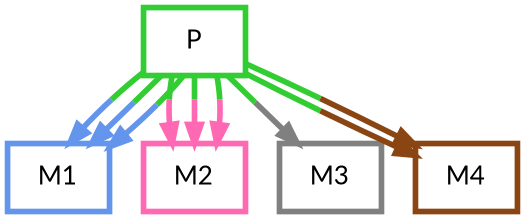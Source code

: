 digraph  {
dpi=600;size=3.5;
P [color="#32cd32", fillcolor=white, fontname=Lato, penwidth="3.0", shape=box];
M1 [color="#6495ed", fillcolor=white, fontname=Lato, penwidth="3.0", shape=box];
M2 [color="#ff69b4", fillcolor=white, fontname=Lato, penwidth="3.0", shape=box];
M3 [color="#808080", fillcolor=white, fontname=Lato, penwidth="3.0", shape=box];
M4 [color="#8b4513", fillcolor=white, fontname=Lato, penwidth="3.0", shape=box];
P -> M1  [color="#32cd32;0.5:#6495ed", key=0, penwidth=3];
P -> M1  [color="#32cd32;0.5:#6495ed", key=1, penwidth=3];
P -> M1  [color="#32cd32;0.5:#6495ed", key=2, penwidth=3];
P -> M2  [color="#32cd32;0.5:#ff69b4", key=0, penwidth=3];
P -> M2  [color="#32cd32;0.5:#ff69b4", key=1, penwidth=3];
P -> M2  [color="#32cd32;0.5:#ff69b4", key=2, penwidth=3];
P -> M3  [color="#32cd32;0.5:#808080", key=0, penwidth=3];
P -> M4  [color="#32cd32;0.5:#8b4513", key=0, penwidth=3];
P -> M4  [color="#32cd32;0.5:#8b4513", key=1, penwidth=3];
}
